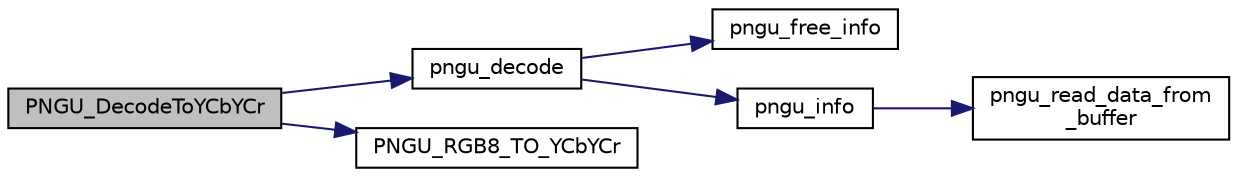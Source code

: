 digraph "PNGU_DecodeToYCbYCr"
{
 // LATEX_PDF_SIZE
  edge [fontname="Helvetica",fontsize="10",labelfontname="Helvetica",labelfontsize="10"];
  node [fontname="Helvetica",fontsize="10",shape=record];
  rankdir="LR";
  Node1 [label="PNGU_DecodeToYCbYCr",height=0.2,width=0.4,color="black", fillcolor="grey75", style="filled", fontcolor="black",tooltip=" "];
  Node1 -> Node2 [color="midnightblue",fontsize="10",style="solid",fontname="Helvetica"];
  Node2 [label="pngu_decode",height=0.2,width=0.4,color="black", fillcolor="white", style="filled",URL="$pngu_8c.html#aa2f96f225bd715033eb4aa481f45b500",tooltip=" "];
  Node2 -> Node3 [color="midnightblue",fontsize="10",style="solid",fontname="Helvetica"];
  Node3 [label="pngu_free_info",height=0.2,width=0.4,color="black", fillcolor="white", style="filled",URL="$pngu_8c.html#a95076155caa3a3439b2c0b4d9cc3345c",tooltip=" "];
  Node2 -> Node4 [color="midnightblue",fontsize="10",style="solid",fontname="Helvetica"];
  Node4 [label="pngu_info",height=0.2,width=0.4,color="black", fillcolor="white", style="filled",URL="$pngu_8c.html#a3a12e3ae65a7ffd28ccd0a1473d6f4aa",tooltip=" "];
  Node4 -> Node5 [color="midnightblue",fontsize="10",style="solid",fontname="Helvetica"];
  Node5 [label="pngu_read_data_from\l_buffer",height=0.2,width=0.4,color="black", fillcolor="white", style="filled",URL="$pngu_8c.html#a786ab526a2e781803c72bab3f205eef6",tooltip=" "];
  Node1 -> Node6 [color="midnightblue",fontsize="10",style="solid",fontname="Helvetica"];
  Node6 [label="PNGU_RGB8_TO_YCbYCr",height=0.2,width=0.4,color="black", fillcolor="white", style="filled",URL="$pngu_8c.html#af6d2697ca6f59f48ea6bc50b0aea0eb7",tooltip=" "];
}
